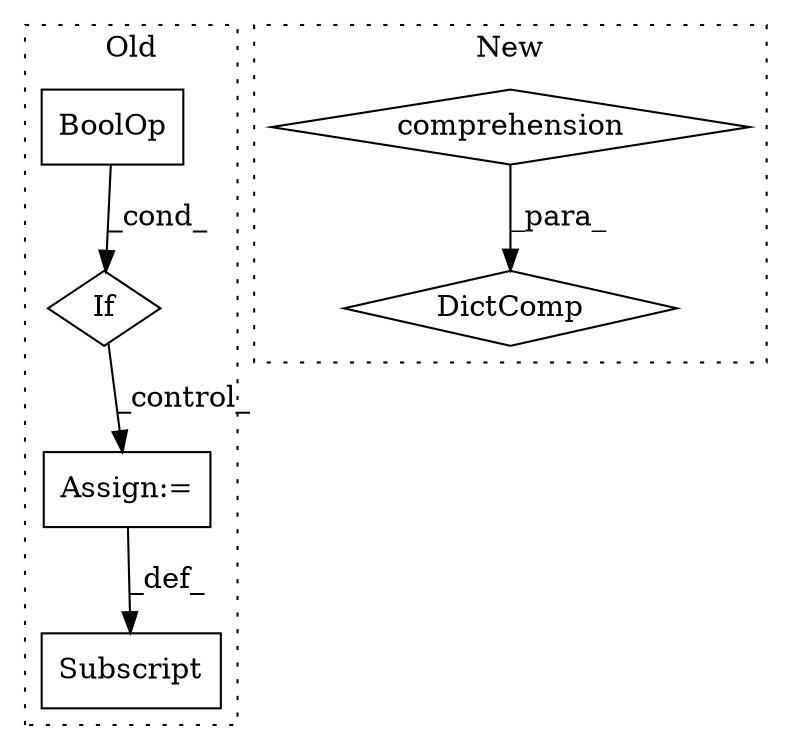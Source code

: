 digraph G {
subgraph cluster0 {
1 [label="BoolOp" a="72" s="973" l="31" shape="box"];
4 [label="Assign:=" a="68" s="1037" l="3" shape="box"];
5 [label="If" a="96" s="970" l="3" shape="diamond"];
6 [label="Subscript" a="63" s="1018,0" l="19,0" shape="box"];
label = "Old";
style="dotted";
}
subgraph cluster1 {
2 [label="DictComp" a="84" s="1216" l="47" shape="diamond"];
3 [label="comprehension" a="45" s="1224" l="3" shape="diamond"];
label = "New";
style="dotted";
}
1 -> 5 [label="_cond_"];
3 -> 2 [label="_para_"];
4 -> 6 [label="_def_"];
5 -> 4 [label="_control_"];
}